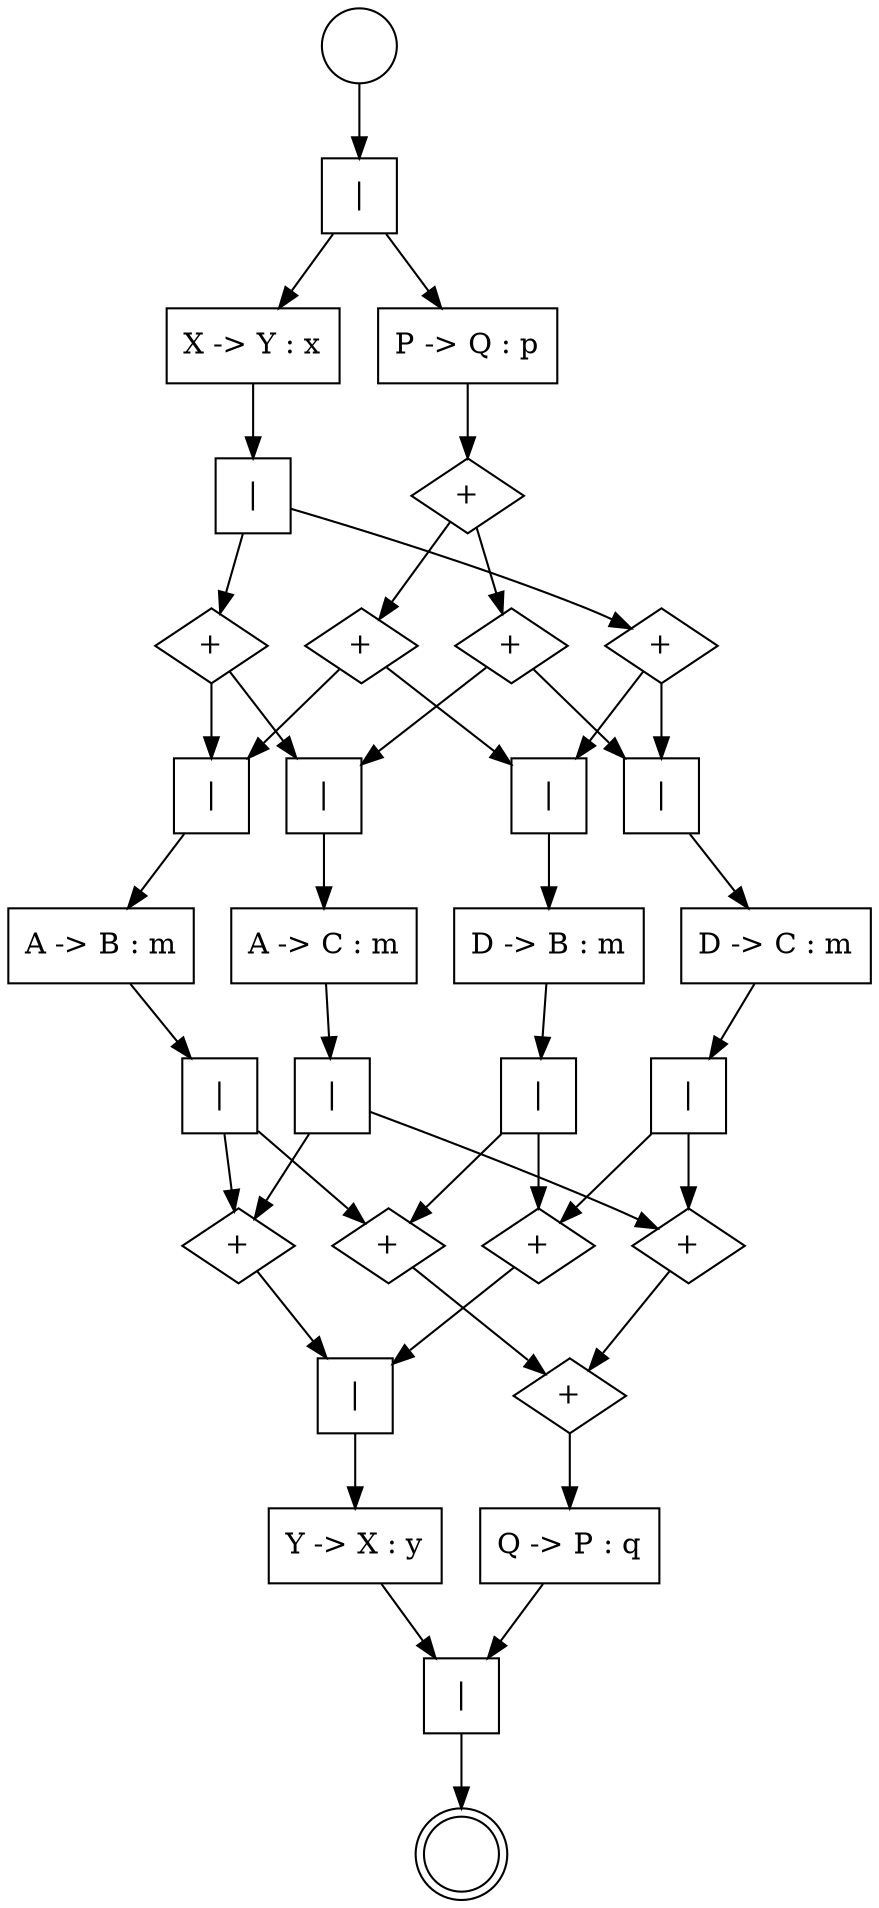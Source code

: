 digraph fus_str {
	0 [label="" shape=circle]
		0 -> 1
	1 [label="|" shape=square]
		1 -> 2
		1 -> 8
	2 [label="X -> Y : x" shape=rect]
		2 -> 3
	3 [label="|" shape=square]
		3 -> 14
		3 -> 15
	5 [label="|" shape=square]
		5 -> 7
	7 [label="Y -> X : y" shape=rect]
		7 -> 34
	8 [label="P -> Q : p" shape=rect]
		8 -> 9
	9 [label="+" shape=diamond]
		9 -> 16
		9 -> 17
	10 [label="+" shape=diamond]
		10 -> 13
	13 [label="Q -> P : q" shape=rect]
		13 -> 34
	16 [label="+" shape=diamond]
		16 -> 18
		16 -> 20
	32 [label="+" shape=diamond]
		32 -> 10
	17 [label="+" shape=diamond]
		17 -> 19
		17 -> 21
	33 [label="+" shape=diamond]
		33 -> 10
	14 [label="+" shape=diamond]
		14 -> 18
		14 -> 19
	30 [label="+" shape=diamond]
		30 -> 5
	18 [label="|" shape=square]
		18 -> 22
	22 [label="A -> B : m" shape=rect]
		22 -> 26
	26 [label="|" shape=square]
		26 -> 30
		26 -> 32
	19 [label="|" shape=square]
		19 -> 23
	23 [label="A -> C : m" shape=rect]
		23 -> 27
	27 [label="|" shape=square]
		27 -> 30
		27 -> 33
	15 [label="+" shape=diamond]
		15 -> 20
		15 -> 21
	31 [label="+" shape=diamond]
		31 -> 5
	20 [label="|" shape=square]
		20 -> 24
	24 [label="D -> B : m" shape=rect]
		24 -> 28
	28 [label="|" shape=square]
		28 -> 31
		28 -> 32
	21 [label="|" shape=square]
		21 -> 25
	25 [label="D -> C : m" shape=rect]
		25 -> 29
	29 [label="|" shape=square]
		29 -> 31
		29 -> 33
	34 [label="|" shape=square]
		34 -> 35
	35 [label="" shape=doublecircle]
}